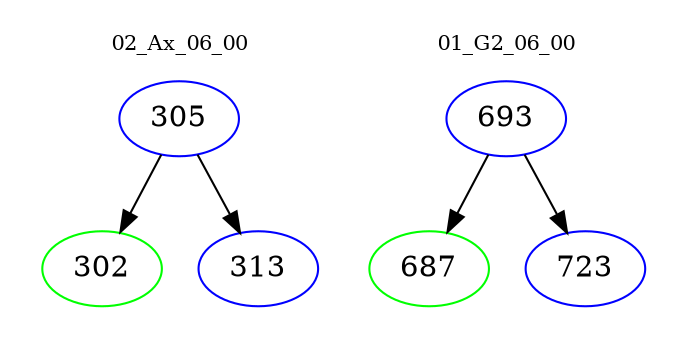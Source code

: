 digraph{
subgraph cluster_0 {
color = white
label = "02_Ax_06_00";
fontsize=10;
T0_305 [label="305", color="blue"]
T0_305 -> T0_302 [color="black"]
T0_302 [label="302", color="green"]
T0_305 -> T0_313 [color="black"]
T0_313 [label="313", color="blue"]
}
subgraph cluster_1 {
color = white
label = "01_G2_06_00";
fontsize=10;
T1_693 [label="693", color="blue"]
T1_693 -> T1_687 [color="black"]
T1_687 [label="687", color="green"]
T1_693 -> T1_723 [color="black"]
T1_723 [label="723", color="blue"]
}
}
